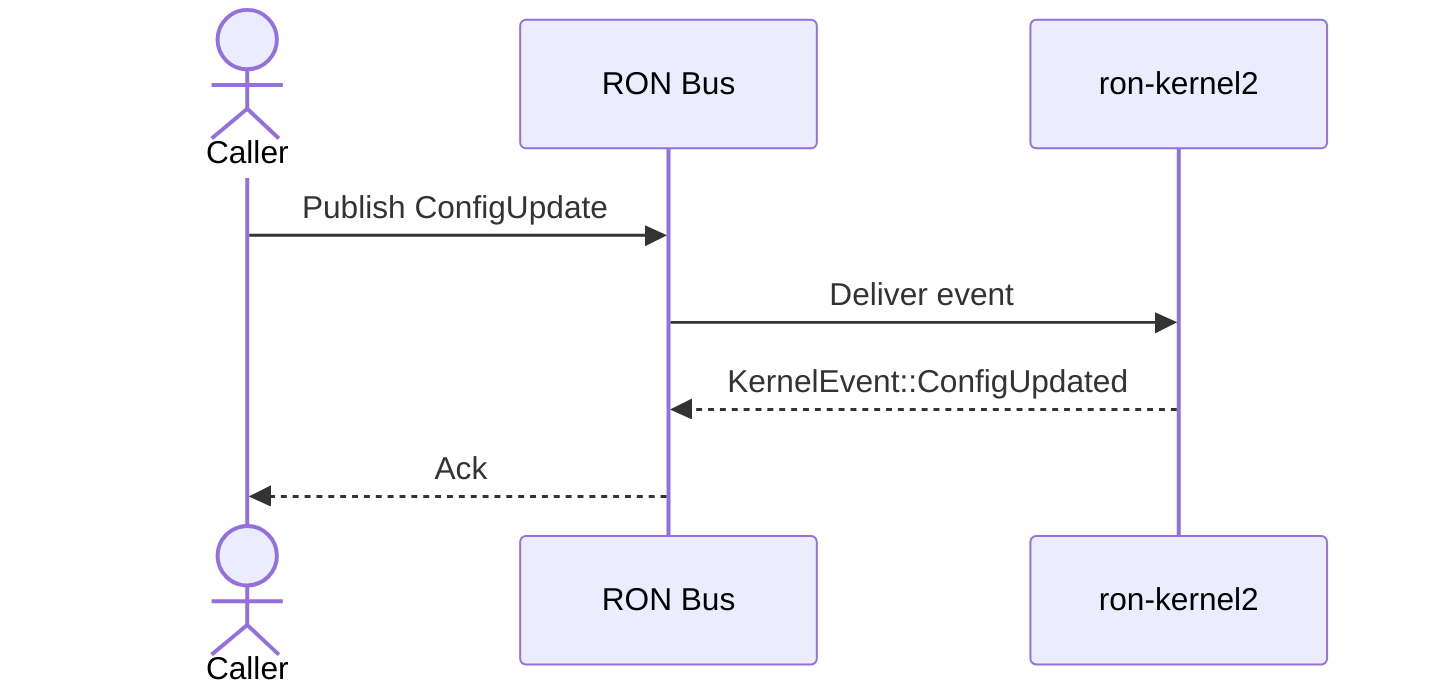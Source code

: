 sequenceDiagram
  actor Caller
  participant Bus as RON Bus
  participant K as ron-kernel2
  Caller->>Bus: Publish ConfigUpdate
  Bus->>K: Deliver event
  K-->>Bus: KernelEvent::ConfigUpdated
  Bus-->>Caller: Ack